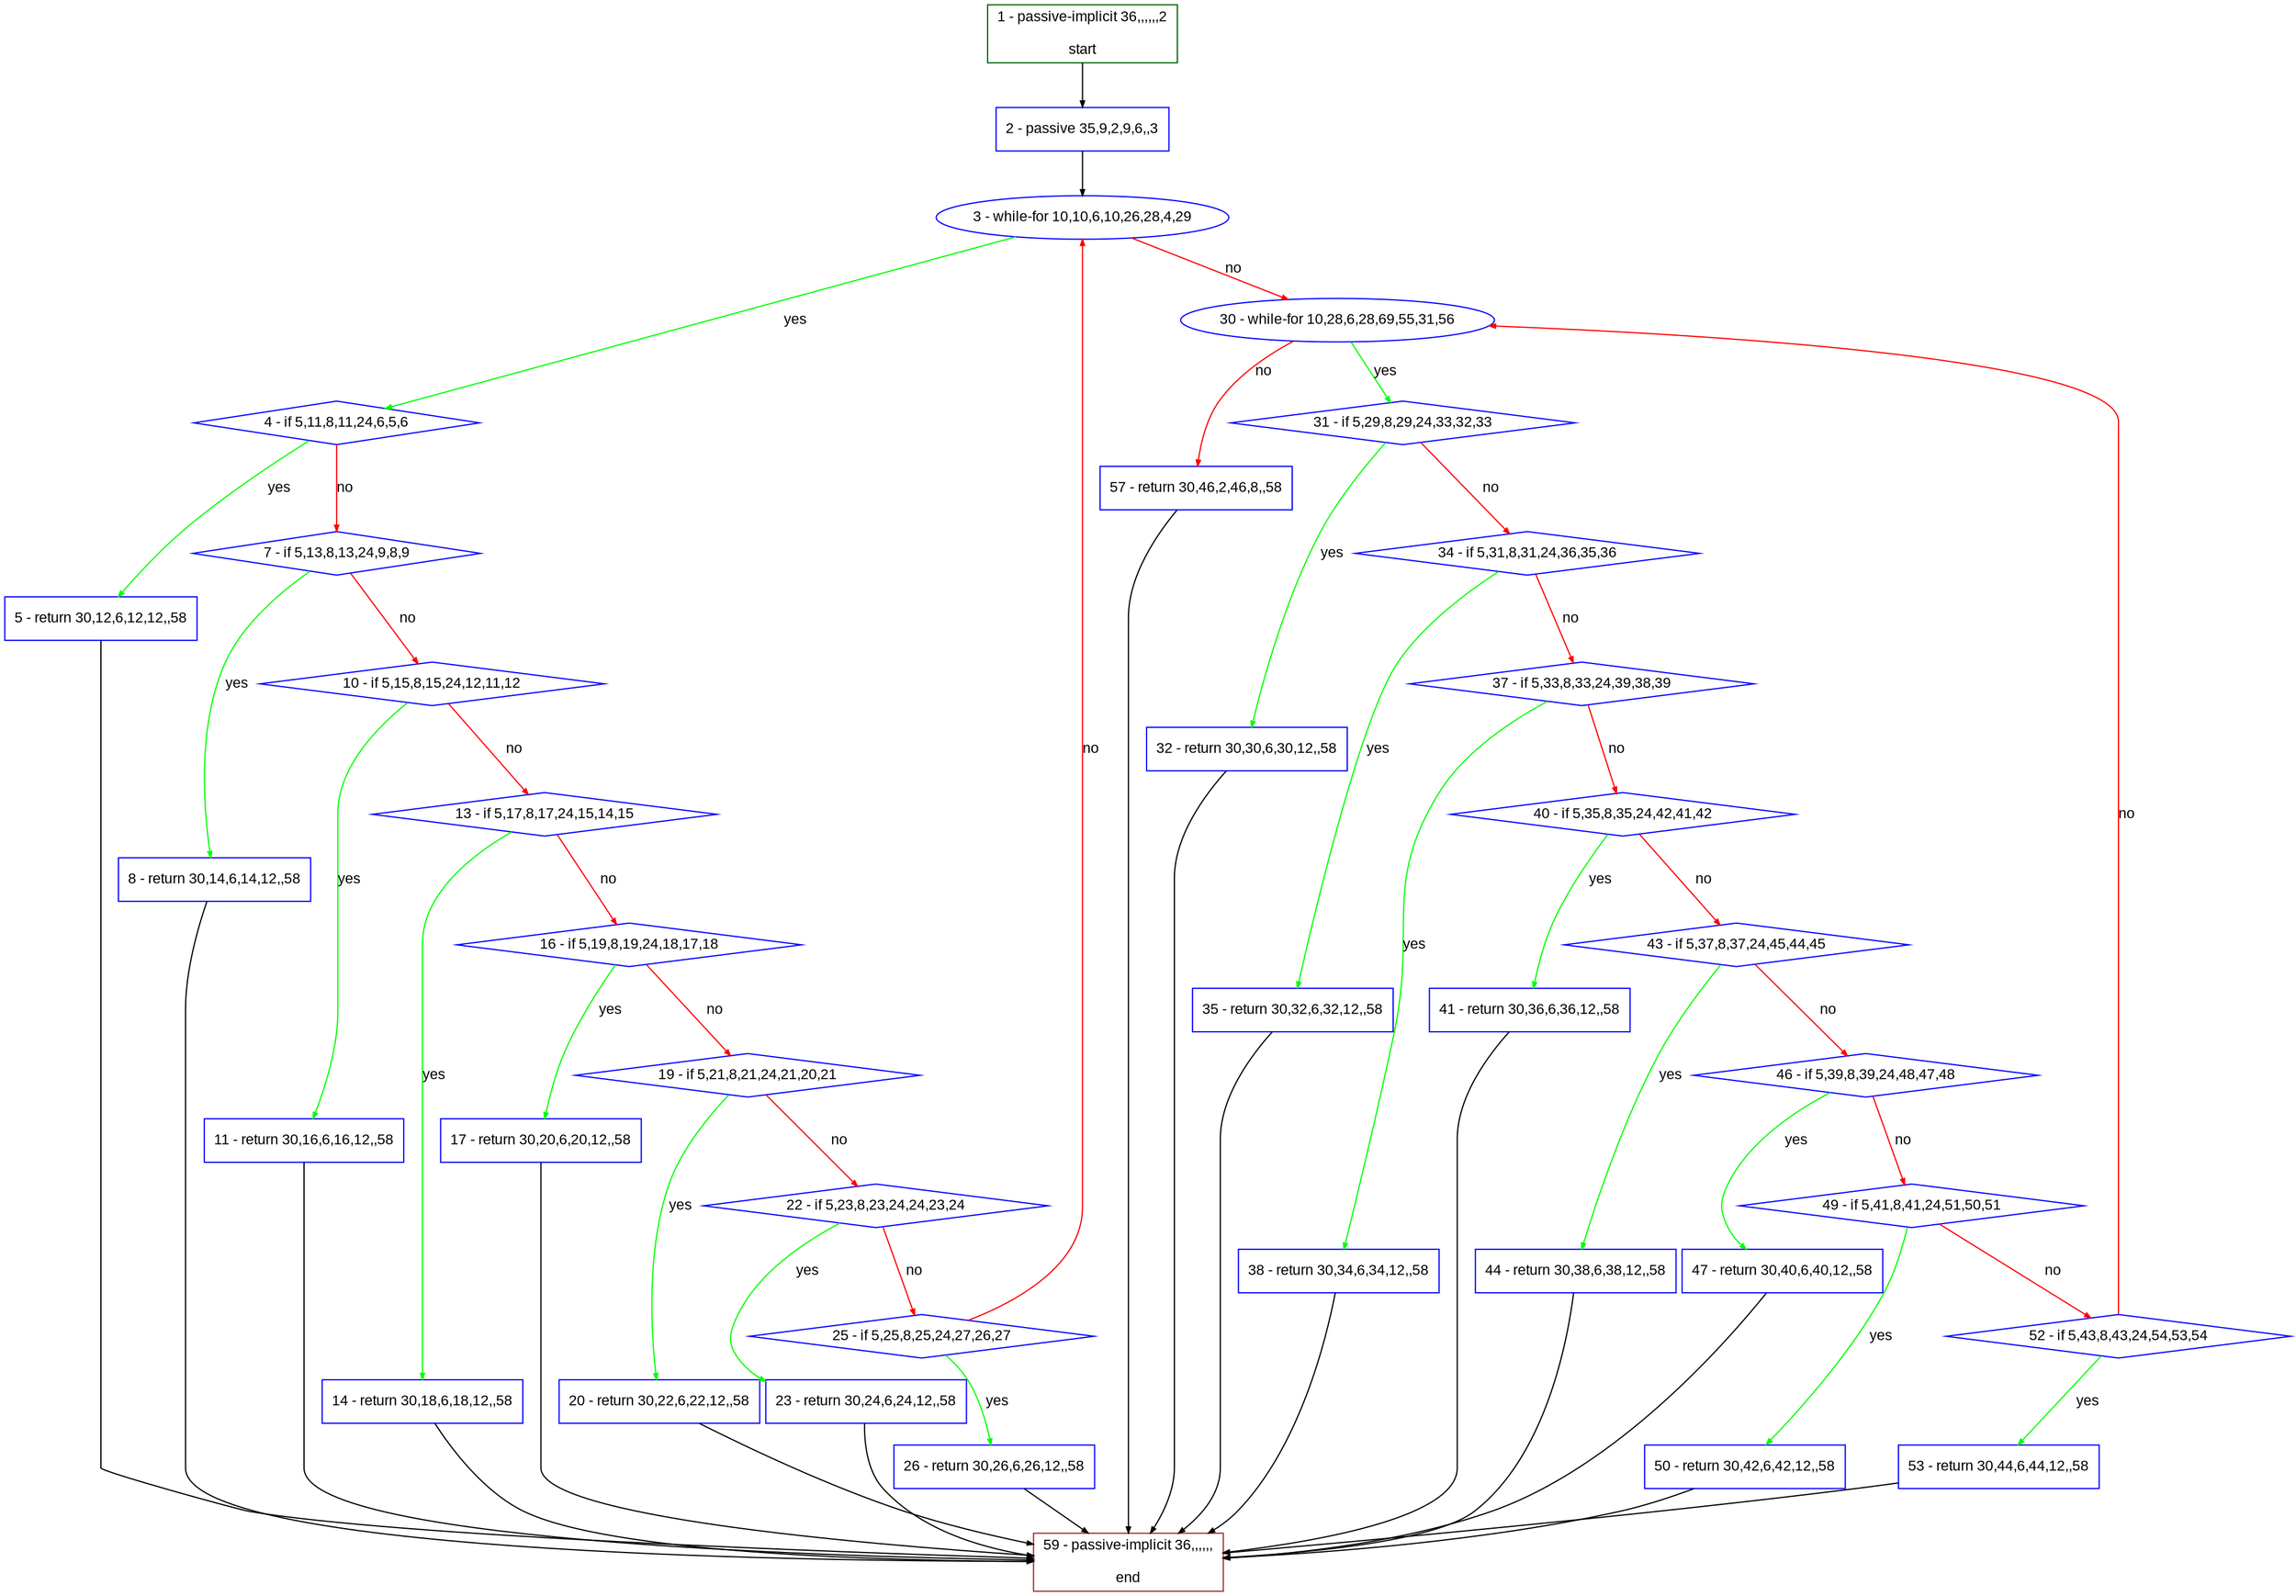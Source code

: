 digraph "" {
  graph [bgcolor="white", fillcolor="#FFFFCC", pack="true", packmode="clust", fontname="Arial", label="", fontsize="12", compound="true", style="rounded,filled"];
  node [node_initialized="no", fillcolor="white", fontname="Arial", label="", color="grey", fontsize="12", fixedsize="false", compound="true", shape="rectangle", style="filled"];
  edge [arrowtail="none", lhead="", fontcolor="black", fontname="Arial", label="", color="black", fontsize="12", arrowhead="normal", arrowsize="0.5", compound="true", ltail="", dir="forward"];
  __N1 [fillcolor="#ffffff", label="2 - passive 35,9,2,9,6,,3", color="#0000ff", shape="box", style="filled"];
  __N2 [fillcolor="#ffffff", label="1 - passive-implicit 36,,,,,,2\n\nstart", color="#006400", shape="box", style="filled"];
  __N3 [fillcolor="#ffffff", label="3 - while-for 10,10,6,10,26,28,4,29", color="#0000ff", shape="oval", style="filled"];
  __N4 [fillcolor="#ffffff", label="4 - if 5,11,8,11,24,6,5,6", color="#0000ff", shape="diamond", style="filled"];
  __N5 [fillcolor="#ffffff", label="30 - while-for 10,28,6,28,69,55,31,56", color="#0000ff", shape="oval", style="filled"];
  __N6 [fillcolor="#ffffff", label="5 - return 30,12,6,12,12,,58", color="#0000ff", shape="box", style="filled"];
  __N7 [fillcolor="#ffffff", label="7 - if 5,13,8,13,24,9,8,9", color="#0000ff", shape="diamond", style="filled"];
  __N8 [fillcolor="#ffffff", label="59 - passive-implicit 36,,,,,,\n\nend", color="#a52a2a", shape="box", style="filled"];
  __N9 [fillcolor="#ffffff", label="8 - return 30,14,6,14,12,,58", color="#0000ff", shape="box", style="filled"];
  __N10 [fillcolor="#ffffff", label="10 - if 5,15,8,15,24,12,11,12", color="#0000ff", shape="diamond", style="filled"];
  __N11 [fillcolor="#ffffff", label="11 - return 30,16,6,16,12,,58", color="#0000ff", shape="box", style="filled"];
  __N12 [fillcolor="#ffffff", label="13 - if 5,17,8,17,24,15,14,15", color="#0000ff", shape="diamond", style="filled"];
  __N13 [fillcolor="#ffffff", label="14 - return 30,18,6,18,12,,58", color="#0000ff", shape="box", style="filled"];
  __N14 [fillcolor="#ffffff", label="16 - if 5,19,8,19,24,18,17,18", color="#0000ff", shape="diamond", style="filled"];
  __N15 [fillcolor="#ffffff", label="17 - return 30,20,6,20,12,,58", color="#0000ff", shape="box", style="filled"];
  __N16 [fillcolor="#ffffff", label="19 - if 5,21,8,21,24,21,20,21", color="#0000ff", shape="diamond", style="filled"];
  __N17 [fillcolor="#ffffff", label="20 - return 30,22,6,22,12,,58", color="#0000ff", shape="box", style="filled"];
  __N18 [fillcolor="#ffffff", label="22 - if 5,23,8,23,24,24,23,24", color="#0000ff", shape="diamond", style="filled"];
  __N19 [fillcolor="#ffffff", label="23 - return 30,24,6,24,12,,58", color="#0000ff", shape="box", style="filled"];
  __N20 [fillcolor="#ffffff", label="25 - if 5,25,8,25,24,27,26,27", color="#0000ff", shape="diamond", style="filled"];
  __N21 [fillcolor="#ffffff", label="26 - return 30,26,6,26,12,,58", color="#0000ff", shape="box", style="filled"];
  __N22 [fillcolor="#ffffff", label="31 - if 5,29,8,29,24,33,32,33", color="#0000ff", shape="diamond", style="filled"];
  __N23 [fillcolor="#ffffff", label="57 - return 30,46,2,46,8,,58", color="#0000ff", shape="box", style="filled"];
  __N24 [fillcolor="#ffffff", label="32 - return 30,30,6,30,12,,58", color="#0000ff", shape="box", style="filled"];
  __N25 [fillcolor="#ffffff", label="34 - if 5,31,8,31,24,36,35,36", color="#0000ff", shape="diamond", style="filled"];
  __N26 [fillcolor="#ffffff", label="35 - return 30,32,6,32,12,,58", color="#0000ff", shape="box", style="filled"];
  __N27 [fillcolor="#ffffff", label="37 - if 5,33,8,33,24,39,38,39", color="#0000ff", shape="diamond", style="filled"];
  __N28 [fillcolor="#ffffff", label="38 - return 30,34,6,34,12,,58", color="#0000ff", shape="box", style="filled"];
  __N29 [fillcolor="#ffffff", label="40 - if 5,35,8,35,24,42,41,42", color="#0000ff", shape="diamond", style="filled"];
  __N30 [fillcolor="#ffffff", label="41 - return 30,36,6,36,12,,58", color="#0000ff", shape="box", style="filled"];
  __N31 [fillcolor="#ffffff", label="43 - if 5,37,8,37,24,45,44,45", color="#0000ff", shape="diamond", style="filled"];
  __N32 [fillcolor="#ffffff", label="44 - return 30,38,6,38,12,,58", color="#0000ff", shape="box", style="filled"];
  __N33 [fillcolor="#ffffff", label="46 - if 5,39,8,39,24,48,47,48", color="#0000ff", shape="diamond", style="filled"];
  __N34 [fillcolor="#ffffff", label="47 - return 30,40,6,40,12,,58", color="#0000ff", shape="box", style="filled"];
  __N35 [fillcolor="#ffffff", label="49 - if 5,41,8,41,24,51,50,51", color="#0000ff", shape="diamond", style="filled"];
  __N36 [fillcolor="#ffffff", label="50 - return 30,42,6,42,12,,58", color="#0000ff", shape="box", style="filled"];
  __N37 [fillcolor="#ffffff", label="52 - if 5,43,8,43,24,54,53,54", color="#0000ff", shape="diamond", style="filled"];
  __N38 [fillcolor="#ffffff", label="53 - return 30,44,6,44,12,,58", color="#0000ff", shape="box", style="filled"];
  __N2 -> __N1 [arrowtail="none", color="#000000", label="", arrowhead="normal", dir="forward"];
  __N1 -> __N3 [arrowtail="none", color="#000000", label="", arrowhead="normal", dir="forward"];
  __N3 -> __N4 [arrowtail="none", color="#00ff00", label="yes", arrowhead="normal", dir="forward"];
  __N3 -> __N5 [arrowtail="none", color="#ff0000", label="no", arrowhead="normal", dir="forward"];
  __N4 -> __N6 [arrowtail="none", color="#00ff00", label="yes", arrowhead="normal", dir="forward"];
  __N4 -> __N7 [arrowtail="none", color="#ff0000", label="no", arrowhead="normal", dir="forward"];
  __N6 -> __N8 [arrowtail="none", color="#000000", label="", arrowhead="normal", dir="forward"];
  __N7 -> __N9 [arrowtail="none", color="#00ff00", label="yes", arrowhead="normal", dir="forward"];
  __N7 -> __N10 [arrowtail="none", color="#ff0000", label="no", arrowhead="normal", dir="forward"];
  __N9 -> __N8 [arrowtail="none", color="#000000", label="", arrowhead="normal", dir="forward"];
  __N10 -> __N11 [arrowtail="none", color="#00ff00", label="yes", arrowhead="normal", dir="forward"];
  __N10 -> __N12 [arrowtail="none", color="#ff0000", label="no", arrowhead="normal", dir="forward"];
  __N11 -> __N8 [arrowtail="none", color="#000000", label="", arrowhead="normal", dir="forward"];
  __N12 -> __N13 [arrowtail="none", color="#00ff00", label="yes", arrowhead="normal", dir="forward"];
  __N12 -> __N14 [arrowtail="none", color="#ff0000", label="no", arrowhead="normal", dir="forward"];
  __N13 -> __N8 [arrowtail="none", color="#000000", label="", arrowhead="normal", dir="forward"];
  __N14 -> __N15 [arrowtail="none", color="#00ff00", label="yes", arrowhead="normal", dir="forward"];
  __N14 -> __N16 [arrowtail="none", color="#ff0000", label="no", arrowhead="normal", dir="forward"];
  __N15 -> __N8 [arrowtail="none", color="#000000", label="", arrowhead="normal", dir="forward"];
  __N16 -> __N17 [arrowtail="none", color="#00ff00", label="yes", arrowhead="normal", dir="forward"];
  __N16 -> __N18 [arrowtail="none", color="#ff0000", label="no", arrowhead="normal", dir="forward"];
  __N17 -> __N8 [arrowtail="none", color="#000000", label="", arrowhead="normal", dir="forward"];
  __N18 -> __N19 [arrowtail="none", color="#00ff00", label="yes", arrowhead="normal", dir="forward"];
  __N18 -> __N20 [arrowtail="none", color="#ff0000", label="no", arrowhead="normal", dir="forward"];
  __N19 -> __N8 [arrowtail="none", color="#000000", label="", arrowhead="normal", dir="forward"];
  __N20 -> __N3 [arrowtail="none", color="#ff0000", label="no", arrowhead="normal", dir="forward"];
  __N20 -> __N21 [arrowtail="none", color="#00ff00", label="yes", arrowhead="normal", dir="forward"];
  __N21 -> __N8 [arrowtail="none", color="#000000", label="", arrowhead="normal", dir="forward"];
  __N5 -> __N22 [arrowtail="none", color="#00ff00", label="yes", arrowhead="normal", dir="forward"];
  __N5 -> __N23 [arrowtail="none", color="#ff0000", label="no", arrowhead="normal", dir="forward"];
  __N22 -> __N24 [arrowtail="none", color="#00ff00", label="yes", arrowhead="normal", dir="forward"];
  __N22 -> __N25 [arrowtail="none", color="#ff0000", label="no", arrowhead="normal", dir="forward"];
  __N24 -> __N8 [arrowtail="none", color="#000000", label="", arrowhead="normal", dir="forward"];
  __N25 -> __N26 [arrowtail="none", color="#00ff00", label="yes", arrowhead="normal", dir="forward"];
  __N25 -> __N27 [arrowtail="none", color="#ff0000", label="no", arrowhead="normal", dir="forward"];
  __N26 -> __N8 [arrowtail="none", color="#000000", label="", arrowhead="normal", dir="forward"];
  __N27 -> __N28 [arrowtail="none", color="#00ff00", label="yes", arrowhead="normal", dir="forward"];
  __N27 -> __N29 [arrowtail="none", color="#ff0000", label="no", arrowhead="normal", dir="forward"];
  __N28 -> __N8 [arrowtail="none", color="#000000", label="", arrowhead="normal", dir="forward"];
  __N29 -> __N30 [arrowtail="none", color="#00ff00", label="yes", arrowhead="normal", dir="forward"];
  __N29 -> __N31 [arrowtail="none", color="#ff0000", label="no", arrowhead="normal", dir="forward"];
  __N30 -> __N8 [arrowtail="none", color="#000000", label="", arrowhead="normal", dir="forward"];
  __N31 -> __N32 [arrowtail="none", color="#00ff00", label="yes", arrowhead="normal", dir="forward"];
  __N31 -> __N33 [arrowtail="none", color="#ff0000", label="no", arrowhead="normal", dir="forward"];
  __N32 -> __N8 [arrowtail="none", color="#000000", label="", arrowhead="normal", dir="forward"];
  __N33 -> __N34 [arrowtail="none", color="#00ff00", label="yes", arrowhead="normal", dir="forward"];
  __N33 -> __N35 [arrowtail="none", color="#ff0000", label="no", arrowhead="normal", dir="forward"];
  __N34 -> __N8 [arrowtail="none", color="#000000", label="", arrowhead="normal", dir="forward"];
  __N35 -> __N36 [arrowtail="none", color="#00ff00", label="yes", arrowhead="normal", dir="forward"];
  __N35 -> __N37 [arrowtail="none", color="#ff0000", label="no", arrowhead="normal", dir="forward"];
  __N36 -> __N8 [arrowtail="none", color="#000000", label="", arrowhead="normal", dir="forward"];
  __N37 -> __N5 [arrowtail="none", color="#ff0000", label="no", arrowhead="normal", dir="forward"];
  __N37 -> __N38 [arrowtail="none", color="#00ff00", label="yes", arrowhead="normal", dir="forward"];
  __N38 -> __N8 [arrowtail="none", color="#000000", label="", arrowhead="normal", dir="forward"];
  __N23 -> __N8 [arrowtail="none", color="#000000", label="", arrowhead="normal", dir="forward"];
}
